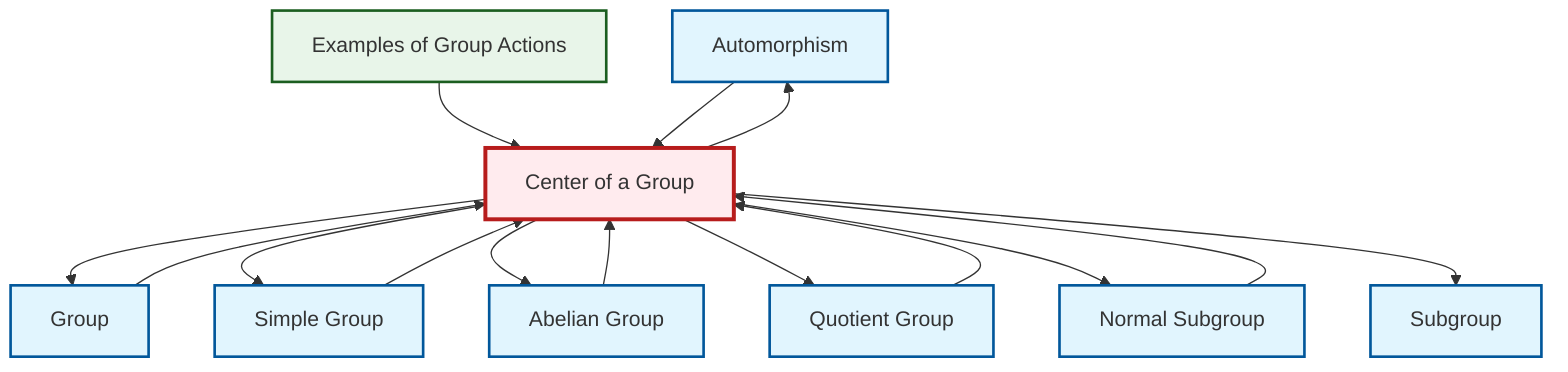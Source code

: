 graph TD
    classDef definition fill:#e1f5fe,stroke:#01579b,stroke-width:2px
    classDef theorem fill:#f3e5f5,stroke:#4a148c,stroke-width:2px
    classDef axiom fill:#fff3e0,stroke:#e65100,stroke-width:2px
    classDef example fill:#e8f5e9,stroke:#1b5e20,stroke-width:2px
    classDef current fill:#ffebee,stroke:#b71c1c,stroke-width:3px
    def-automorphism["Automorphism"]:::definition
    def-center-of-group["Center of a Group"]:::definition
    def-subgroup["Subgroup"]:::definition
    def-simple-group["Simple Group"]:::definition
    def-quotient-group["Quotient Group"]:::definition
    def-group["Group"]:::definition
    def-normal-subgroup["Normal Subgroup"]:::definition
    ex-group-action-examples["Examples of Group Actions"]:::example
    def-abelian-group["Abelian Group"]:::definition
    def-center-of-group --> def-group
    def-simple-group --> def-center-of-group
    ex-group-action-examples --> def-center-of-group
    def-group --> def-center-of-group
    def-quotient-group --> def-center-of-group
    def-normal-subgroup --> def-center-of-group
    def-automorphism --> def-center-of-group
    def-center-of-group --> def-simple-group
    def-abelian-group --> def-center-of-group
    def-center-of-group --> def-abelian-group
    def-center-of-group --> def-quotient-group
    def-center-of-group --> def-automorphism
    def-center-of-group --> def-normal-subgroup
    def-center-of-group --> def-subgroup
    class def-center-of-group current
